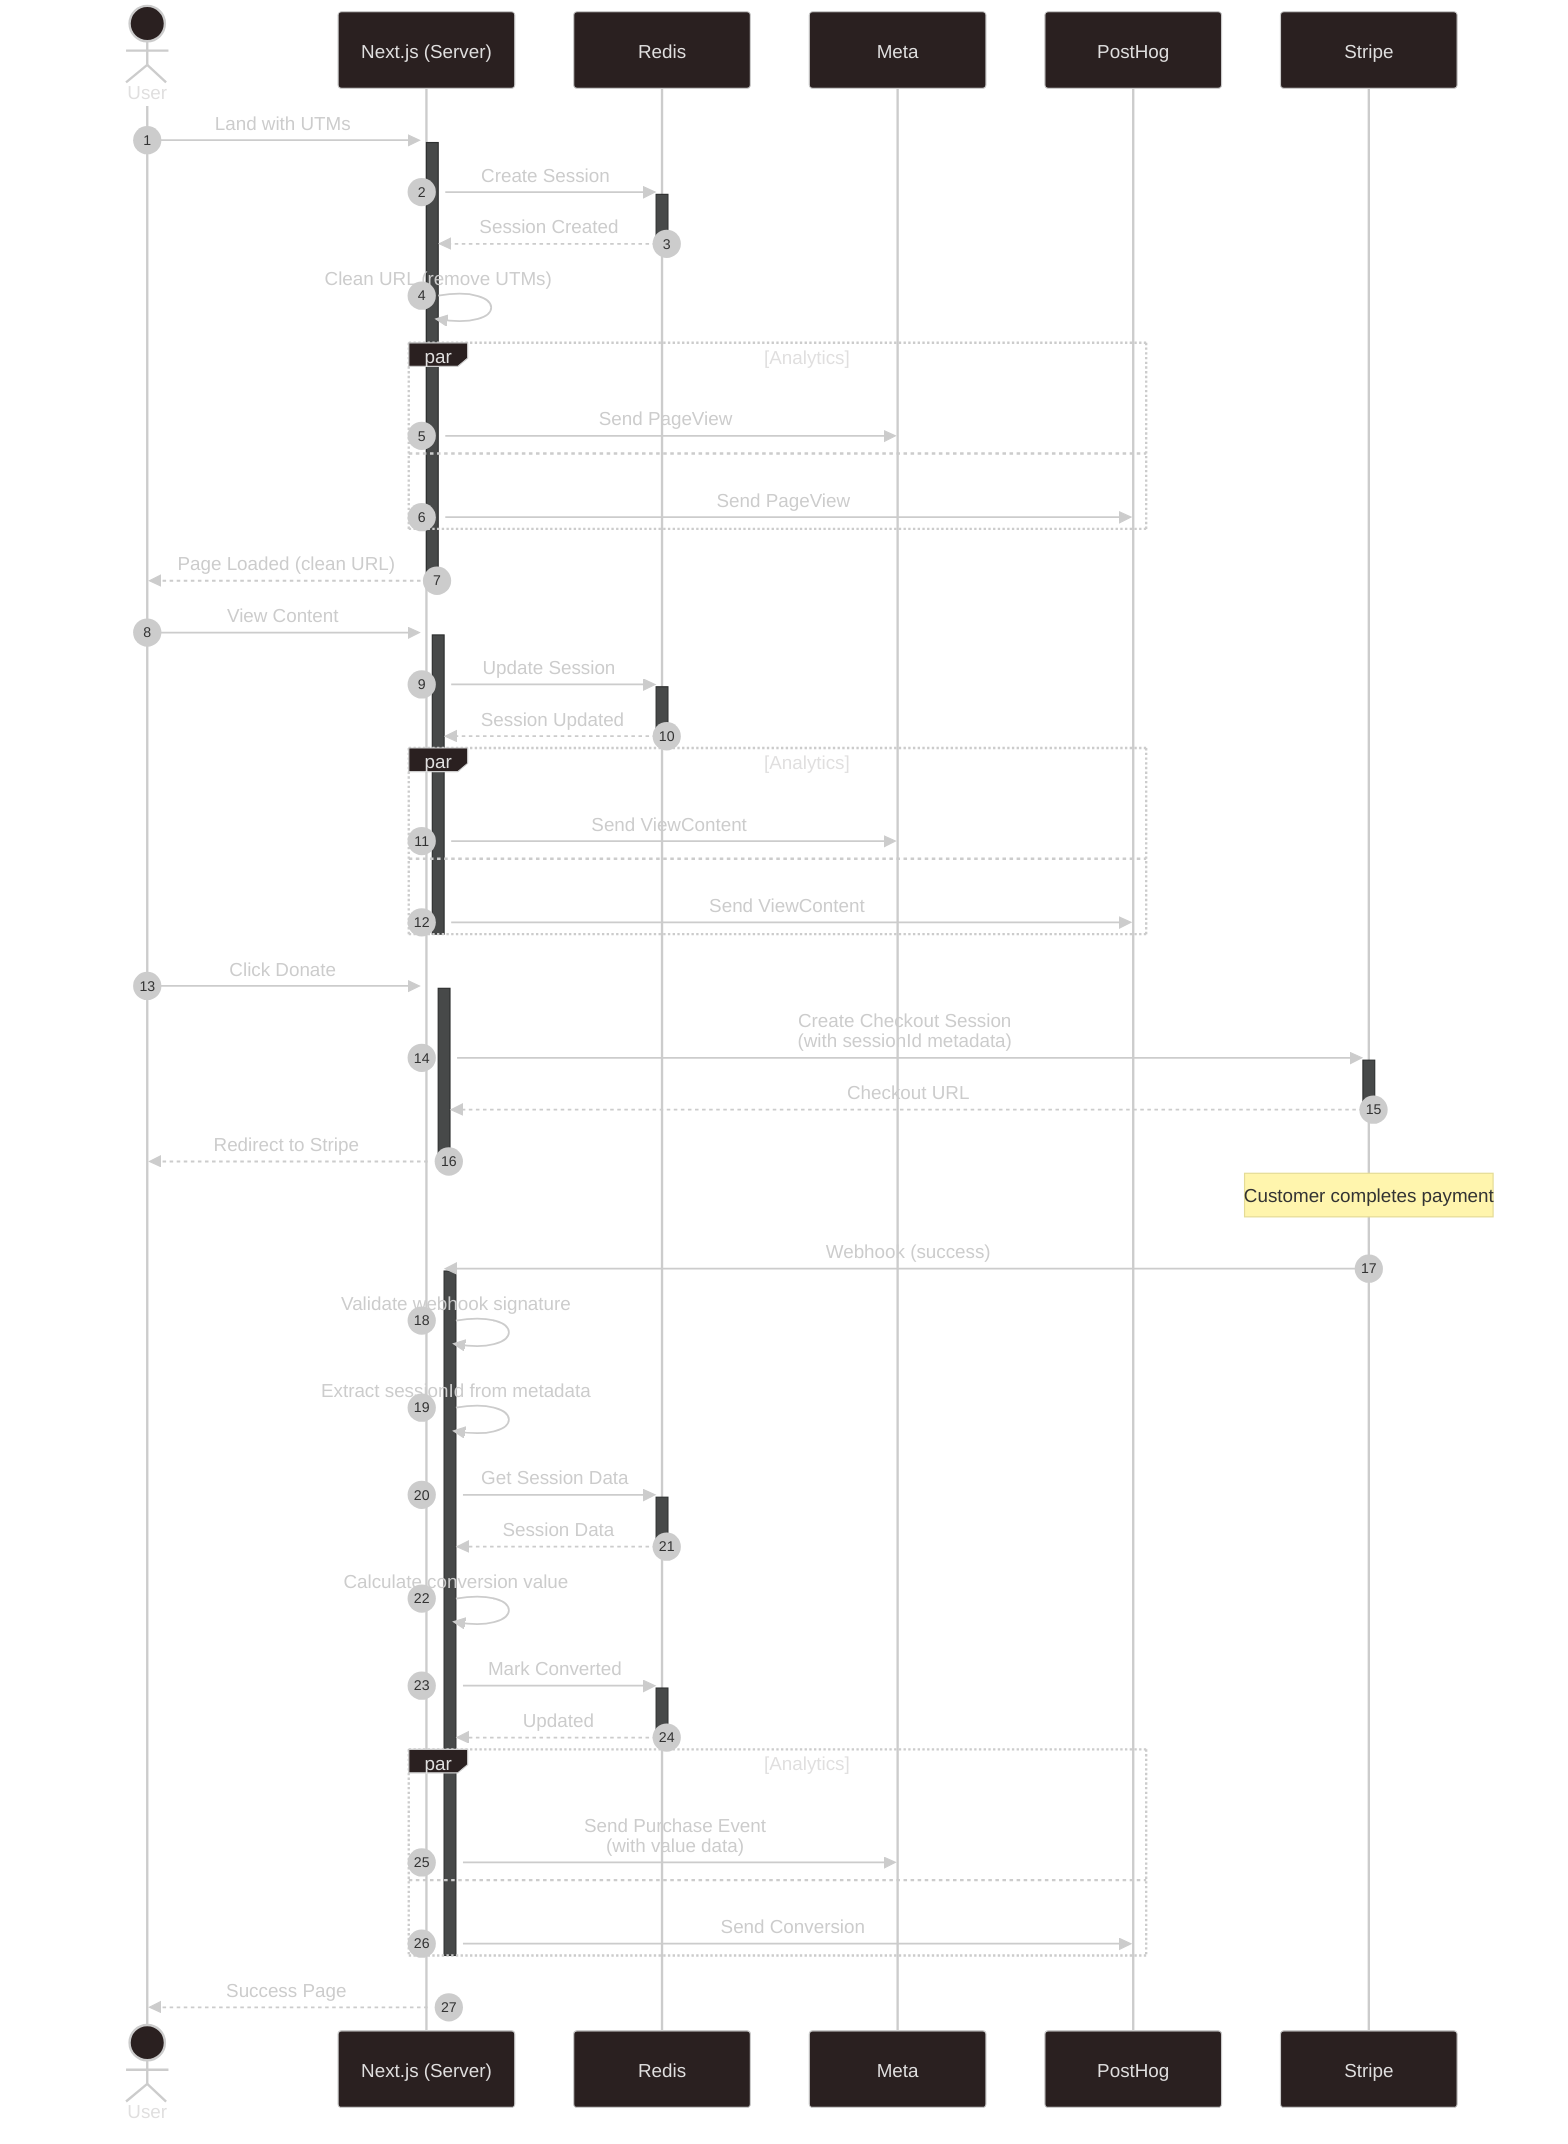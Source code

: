 ---
config:
  theme: neo-dark
  look: handDrawn
---


sequenceDiagram
      autonumber
      actor Browser as User
      participant Next.js (Server)
      participant Redis
      participant Meta
      participant PostHog
      participant Stripe
      Browser->>+Next.js (Server): Land with UTMs
      activate Next.js (Server)
      Next.js (Server)->>+Redis: Create Session
      Redis-->>-Next.js (Server): Session Created
      Next.js (Server)->>Next.js (Server): Clean URL (remove UTMs)
      par Analytics
        Next.js (Server)->>Meta: Send PageView
      and
        Next.js (Server)->>PostHog: Send PageView
      end
      Next.js (Server)-->>-Browser: Page Loaded (clean URL)
      Browser->>+Next.js (Server): View Content
      activate Next.js (Server)
      Next.js (Server)->>+Redis: Update Session
      Redis-->>-Next.js (Server): Session Updated
      par Analytics
        Next.js (Server)->>Meta: Send ViewContent
      and
        Next.js (Server)->>PostHog: Send ViewContent
      end
      deactivate Next.js (Server)
      Browser->>+Next.js (Server): Click Donate
      activate Next.js (Server)
      Next.js (Server)->>+Stripe: Create Checkout Session<br/>(with sessionId metadata)
      Stripe-->>-Next.js (Server): Checkout URL
      Next.js (Server)-->>-Browser: Redirect to Stripe
      Note over Stripe: Customer completes payment
      Stripe->>+Next.js (Server): Webhook (success)
      activate Next.js (Server)
      Next.js (Server)->>Next.js (Server): Validate webhook signature
      Next.js (Server)->>Next.js (Server): Extract sessionId from metadata
      Next.js (Server)->>+Redis: Get Session Data
      Redis-->>-Next.js (Server): Session Data
      Next.js (Server)->>Next.js (Server): Calculate conversion value
      Next.js (Server)->>+Redis: Mark Converted
      Redis-->>-Next.js (Server): Updated
      par Analytics
        Next.js (Server)->>Meta: Send Purchase Event<br/>(with value data)
      and
        Next.js (Server)->>PostHog: Send Conversion
      end
      deactivate Next.js (Server)
      Next.js (Server)-->>Browser: Success Page